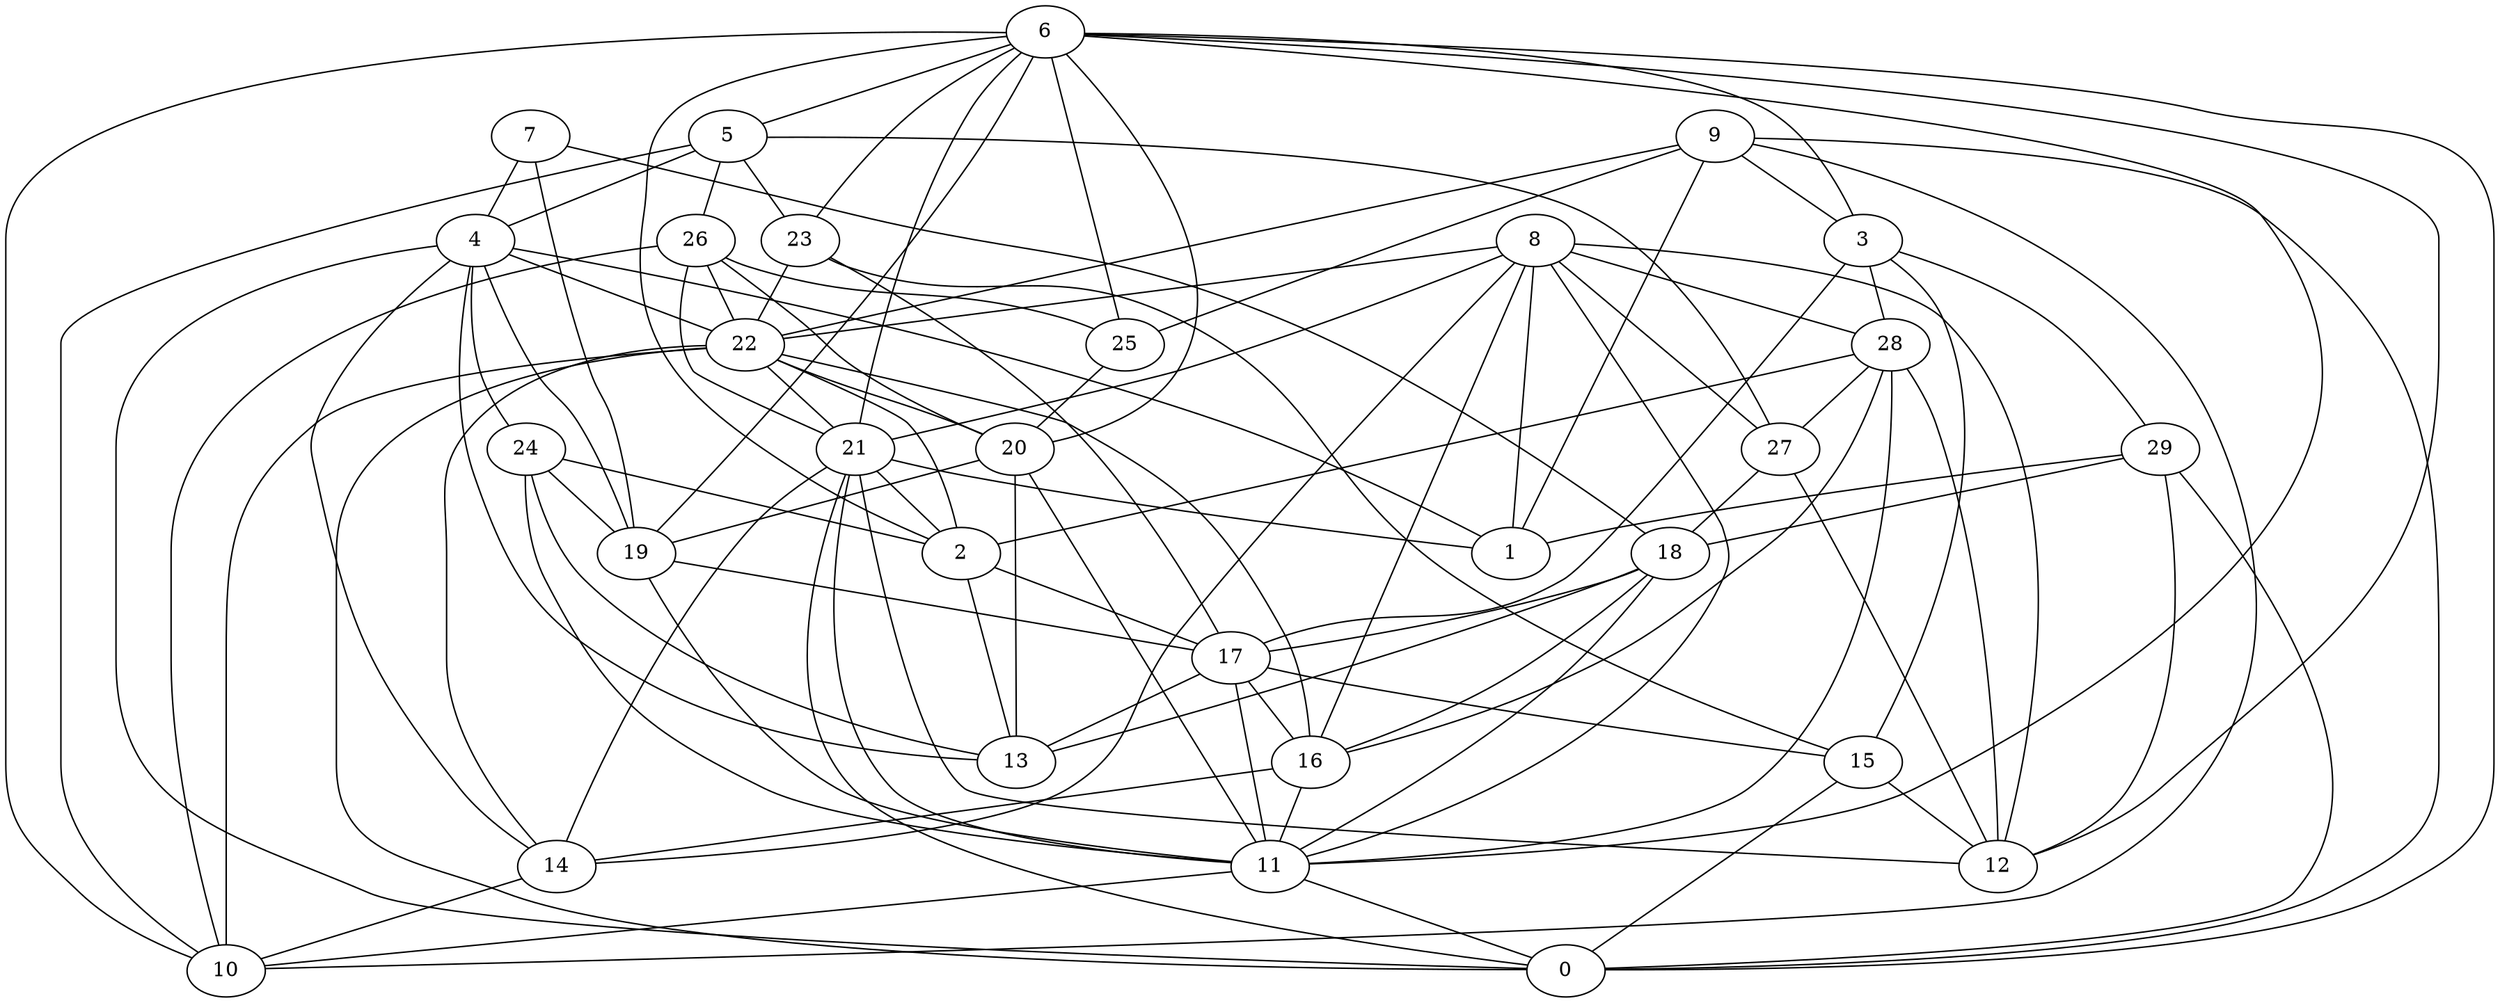 digraph GG_graph {

subgraph G_graph {
edge [color = black]
"9" -> "3" [dir = none]
"9" -> "22" [dir = none]
"9" -> "10" [dir = none]
"9" -> "0" [dir = none]
"22" -> "10" [dir = none]
"22" -> "21" [dir = none]
"22" -> "20" [dir = none]
"22" -> "16" [dir = none]
"17" -> "16" [dir = none]
"17" -> "11" [dir = none]
"17" -> "15" [dir = none]
"17" -> "13" [dir = none]
"7" -> "4" [dir = none]
"7" -> "19" [dir = none]
"7" -> "18" [dir = none]
"28" -> "16" [dir = none]
"28" -> "2" [dir = none]
"29" -> "0" [dir = none]
"29" -> "18" [dir = none]
"29" -> "1" [dir = none]
"20" -> "19" [dir = none]
"20" -> "13" [dir = none]
"20" -> "11" [dir = none]
"11" -> "10" [dir = none]
"18" -> "11" [dir = none]
"26" -> "21" [dir = none]
"26" -> "25" [dir = none]
"26" -> "10" [dir = none]
"26" -> "22" [dir = none]
"14" -> "10" [dir = none]
"4" -> "0" [dir = none]
"4" -> "24" [dir = none]
"4" -> "22" [dir = none]
"4" -> "19" [dir = none]
"19" -> "17" [dir = none]
"3" -> "15" [dir = none]
"3" -> "17" [dir = none]
"6" -> "3" [dir = none]
"6" -> "19" [dir = none]
"6" -> "25" [dir = none]
"6" -> "10" [dir = none]
"21" -> "1" [dir = none]
"21" -> "12" [dir = none]
"21" -> "2" [dir = none]
"23" -> "22" [dir = none]
"23" -> "17" [dir = none]
"2" -> "17" [dir = none]
"24" -> "13" [dir = none]
"24" -> "11" [dir = none]
"24" -> "2" [dir = none]
"8" -> "16" [dir = none]
"8" -> "21" [dir = none]
"8" -> "12" [dir = none]
"8" -> "14" [dir = none]
"5" -> "10" [dir = none]
"5" -> "23" [dir = none]
"5" -> "27" [dir = none]
"27" -> "12" [dir = none]
"28" -> "11" [dir = none]
"3" -> "28" [dir = none]
"16" -> "14" [dir = none]
"5" -> "26" [dir = none]
"9" -> "1" [dir = none]
"16" -> "11" [dir = none]
"5" -> "4" [dir = none]
"3" -> "29" [dir = none]
"22" -> "14" [dir = none]
"29" -> "12" [dir = none]
"19" -> "11" [dir = none]
"8" -> "1" [dir = none]
"6" -> "12" [dir = none]
"6" -> "5" [dir = none]
"28" -> "12" [dir = none]
"18" -> "13" [dir = none]
"15" -> "0" [dir = none]
"8" -> "11" [dir = none]
"9" -> "25" [dir = none]
"6" -> "20" [dir = none]
"15" -> "12" [dir = none]
"21" -> "11" [dir = none]
"4" -> "13" [dir = none]
"6" -> "2" [dir = none]
"22" -> "0" [dir = none]
"6" -> "21" [dir = none]
"11" -> "0" [dir = none]
"4" -> "1" [dir = none]
"6" -> "0" [dir = none]
"2" -> "13" [dir = none]
"28" -> "27" [dir = none]
"21" -> "0" [dir = none]
"23" -> "15" [dir = none]
"18" -> "16" [dir = none]
"24" -> "19" [dir = none]
"21" -> "14" [dir = none]
"27" -> "18" [dir = none]
"26" -> "20" [dir = none]
"22" -> "2" [dir = none]
"8" -> "27" [dir = none]
"6" -> "11" [dir = none]
"18" -> "17" [dir = none]
"8" -> "22" [dir = none]
"8" -> "28" [dir = none]
"6" -> "23" [dir = none]
"25" -> "20" [dir = none]
"4" -> "14" [dir = none]
}

}
